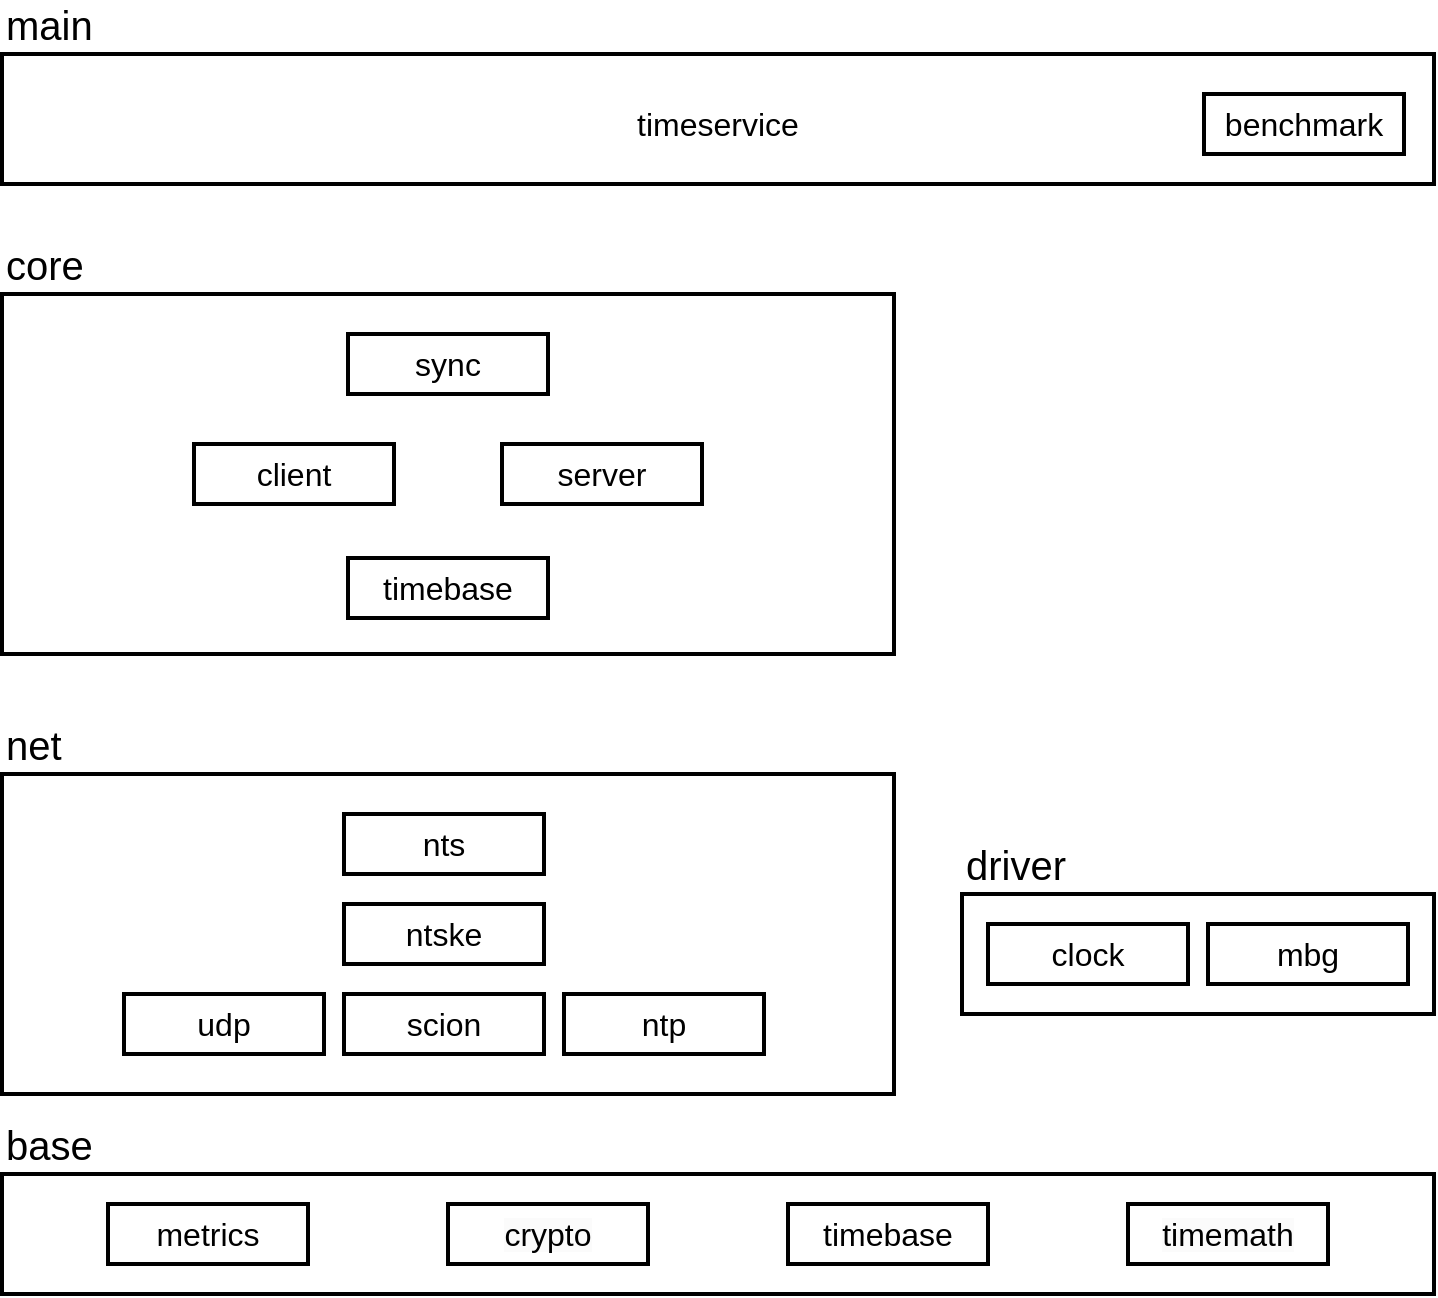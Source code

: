<mxfile version="22.0.0" type="device">
  <diagram name="Page-1" id="HTUwYHt3VzpCZc9oLMJZ">
    <mxGraphModel dx="794" dy="522" grid="1" gridSize="10" guides="1" tooltips="1" connect="1" arrows="1" fold="1" page="1" pageScale="1" pageWidth="827" pageHeight="1169" math="0" shadow="0">
      <root>
        <mxCell id="0" />
        <mxCell id="1" parent="0" />
        <mxCell id="_VvQWjx-WPApXE7I4COp-24" value="main" style="rounded=0;whiteSpace=wrap;html=1;labelBackgroundColor=none;labelPosition=center;verticalLabelPosition=top;align=left;verticalAlign=bottom;fontSize=20;strokeWidth=2;fillColor=none;" parent="1" vertex="1">
          <mxGeometry x="64" y="40" width="716" height="65" as="geometry" />
        </mxCell>
        <mxCell id="_VvQWjx-WPApXE7I4COp-27" value="core" style="rounded=0;whiteSpace=wrap;html=1;labelBackgroundColor=none;labelPosition=center;verticalLabelPosition=top;align=left;verticalAlign=bottom;fontSize=20;strokeWidth=2;fillColor=none;" parent="1" vertex="1">
          <mxGeometry x="64" y="160" width="446" height="180" as="geometry" />
        </mxCell>
        <mxCell id="_VvQWjx-WPApXE7I4COp-28" value="sync" style="text;html=1;fillColor=none;align=center;verticalAlign=middle;whiteSpace=wrap;rounded=0;strokeWidth=2;fontSize=16;labelBackgroundColor=none;strokeColor=default;" parent="1" vertex="1">
          <mxGeometry x="237" y="180" width="100" height="30" as="geometry" />
        </mxCell>
        <mxCell id="_VvQWjx-WPApXE7I4COp-44" value="client" style="text;html=1;fillColor=none;align=center;verticalAlign=middle;whiteSpace=wrap;rounded=0;strokeWidth=2;fontSize=16;labelBackgroundColor=none;strokeColor=default;" parent="1" vertex="1">
          <mxGeometry x="160" y="235" width="100" height="30" as="geometry" />
        </mxCell>
        <mxCell id="_VvQWjx-WPApXE7I4COp-45" value="timebase" style="text;html=1;fillColor=none;align=center;verticalAlign=middle;whiteSpace=wrap;rounded=0;strokeWidth=2;fontSize=16;labelBackgroundColor=none;strokeColor=default;" parent="1" vertex="1">
          <mxGeometry x="237" y="292" width="100" height="30" as="geometry" />
        </mxCell>
        <mxCell id="_VvQWjx-WPApXE7I4COp-46" value="server" style="text;html=1;fillColor=none;align=center;verticalAlign=middle;whiteSpace=wrap;rounded=0;strokeWidth=2;fontSize=16;labelBackgroundColor=none;strokeColor=default;" parent="1" vertex="1">
          <mxGeometry x="314" y="235" width="100" height="30" as="geometry" />
        </mxCell>
        <mxCell id="_VvQWjx-WPApXE7I4COp-16" value="net" style="rounded=0;whiteSpace=wrap;html=1;labelBackgroundColor=none;labelPosition=center;verticalLabelPosition=top;align=left;verticalAlign=bottom;fontSize=20;strokeWidth=2;fillColor=none;" parent="1" vertex="1">
          <mxGeometry x="64" y="400" width="446" height="160" as="geometry" />
        </mxCell>
        <mxCell id="_VvQWjx-WPApXE7I4COp-13" value="udp" style="text;html=1;fillColor=none;align=center;verticalAlign=middle;whiteSpace=wrap;rounded=0;strokeWidth=2;fontSize=16;labelBackgroundColor=none;strokeColor=default;" parent="1" vertex="1">
          <mxGeometry x="125" y="510" width="100" height="30" as="geometry" />
        </mxCell>
        <mxCell id="_VvQWjx-WPApXE7I4COp-14" value="scion" style="text;html=1;fillColor=none;align=center;verticalAlign=middle;whiteSpace=wrap;rounded=0;strokeWidth=2;fontSize=16;labelBackgroundColor=none;strokeColor=default;" parent="1" vertex="1">
          <mxGeometry x="235" y="510" width="100" height="30" as="geometry" />
        </mxCell>
        <mxCell id="_VvQWjx-WPApXE7I4COp-15" value="ntp" style="text;html=1;fillColor=none;align=center;verticalAlign=middle;whiteSpace=wrap;rounded=0;strokeWidth=2;fontSize=16;labelBackgroundColor=none;strokeColor=default;" parent="1" vertex="1">
          <mxGeometry x="345" y="510" width="100" height="30" as="geometry" />
        </mxCell>
        <mxCell id="_VvQWjx-WPApXE7I4COp-47" value="timeservice" style="text;html=1;strokeColor=none;fillColor=none;align=center;verticalAlign=middle;whiteSpace=wrap;rounded=0;fontSize=16;" parent="1" vertex="1">
          <mxGeometry x="392" y="60" width="60" height="30" as="geometry" />
        </mxCell>
        <mxCell id="_VvQWjx-WPApXE7I4COp-19" value="driver" style="rounded=0;whiteSpace=wrap;html=1;labelBackgroundColor=none;labelPosition=center;verticalLabelPosition=top;align=left;verticalAlign=bottom;fontSize=20;strokeWidth=2;fillColor=none;" parent="1" vertex="1">
          <mxGeometry x="544" y="460" width="236" height="60" as="geometry" />
        </mxCell>
        <mxCell id="_VvQWjx-WPApXE7I4COp-20" value="clock" style="text;html=1;fillColor=none;align=center;verticalAlign=middle;whiteSpace=wrap;rounded=0;strokeWidth=2;fontSize=16;labelBackgroundColor=none;strokeColor=default;" parent="1" vertex="1">
          <mxGeometry x="557" y="475" width="100" height="30" as="geometry" />
        </mxCell>
        <mxCell id="_VvQWjx-WPApXE7I4COp-21" value="mbg" style="text;html=1;fillColor=none;align=center;verticalAlign=middle;whiteSpace=wrap;rounded=0;strokeWidth=2;fontSize=16;labelBackgroundColor=none;strokeColor=default;" parent="1" vertex="1">
          <mxGeometry x="667" y="475" width="100" height="30" as="geometry" />
        </mxCell>
        <mxCell id="_VvQWjx-WPApXE7I4COp-10" value="base" style="rounded=0;whiteSpace=wrap;html=1;labelBackgroundColor=none;labelPosition=center;verticalLabelPosition=top;align=left;verticalAlign=bottom;fontSize=20;strokeWidth=2;fillColor=none;" parent="1" vertex="1">
          <mxGeometry x="64" y="600" width="716" height="60" as="geometry" />
        </mxCell>
        <mxCell id="_VvQWjx-WPApXE7I4COp-2" value="timebase" style="text;html=1;fillColor=none;align=center;verticalAlign=middle;whiteSpace=wrap;rounded=0;strokeWidth=2;fontSize=16;labelBackgroundColor=none;strokeColor=default;" parent="1" vertex="1">
          <mxGeometry x="457" y="615" width="100" height="30" as="geometry" />
        </mxCell>
        <mxCell id="_VvQWjx-WPApXE7I4COp-3" value="&lt;span style=&quot;caret-color: rgb(0, 0, 0); color: rgb(0, 0, 0); font-family: Helvetica; font-size: 16px; font-style: normal; font-variant-caps: normal; font-weight: 400; letter-spacing: normal; text-align: center; text-indent: 0px; text-transform: none; word-spacing: 0px; -webkit-text-stroke-width: 0px; background-color: rgb(251, 251, 251); text-decoration: none; float: none; display: inline !important;&quot;&gt;timemath&lt;/span&gt;" style="text;html=1;fillColor=none;align=center;verticalAlign=middle;whiteSpace=wrap;rounded=0;strokeWidth=2;fontSize=16;labelBackgroundColor=none;strokeColor=default;" parent="1" vertex="1">
          <mxGeometry x="627" y="615" width="100" height="30" as="geometry" />
        </mxCell>
        <mxCell id="_VvQWjx-WPApXE7I4COp-4" value="metrics" style="text;html=1;fillColor=none;align=center;verticalAlign=middle;whiteSpace=wrap;rounded=0;strokeWidth=2;fontSize=16;labelBackgroundColor=none;strokeColor=default;" parent="1" vertex="1">
          <mxGeometry x="117" y="615" width="100" height="30" as="geometry" />
        </mxCell>
        <mxCell id="xHCFgI9b48PevKOFVy4T-2" value="&lt;span style=&quot;caret-color: rgb(0, 0, 0); color: rgb(0, 0, 0); font-family: Helvetica; font-size: 16px; font-style: normal; font-variant-caps: normal; font-weight: 400; letter-spacing: normal; text-align: center; text-indent: 0px; text-transform: none; word-spacing: 0px; -webkit-text-stroke-width: 0px; background-color: rgb(251, 251, 251); text-decoration: none; float: none; display: inline !important;&quot;&gt;crypto&lt;/span&gt;" style="text;html=1;fillColor=none;align=center;verticalAlign=middle;whiteSpace=wrap;rounded=0;strokeWidth=2;fontSize=16;labelBackgroundColor=none;strokeColor=default;" parent="1" vertex="1">
          <mxGeometry x="287" y="615" width="100" height="30" as="geometry" />
        </mxCell>
        <mxCell id="xHCFgI9b48PevKOFVy4T-3" value="ntske" style="text;html=1;fillColor=none;align=center;verticalAlign=middle;whiteSpace=wrap;rounded=0;strokeWidth=2;fontSize=16;labelBackgroundColor=none;strokeColor=default;" parent="1" vertex="1">
          <mxGeometry x="235" y="465" width="100" height="30" as="geometry" />
        </mxCell>
        <mxCell id="xHCFgI9b48PevKOFVy4T-4" value="nts" style="text;html=1;fillColor=none;align=center;verticalAlign=middle;whiteSpace=wrap;rounded=0;strokeWidth=2;fontSize=16;labelBackgroundColor=none;strokeColor=default;" parent="1" vertex="1">
          <mxGeometry x="235" y="420" width="100" height="30" as="geometry" />
        </mxCell>
        <mxCell id="xHCFgI9b48PevKOFVy4T-5" value="benchmark" style="text;html=1;fillColor=none;align=center;verticalAlign=middle;whiteSpace=wrap;rounded=0;strokeWidth=2;fontSize=16;labelBackgroundColor=none;strokeColor=default;" parent="1" vertex="1">
          <mxGeometry x="665" y="60" width="100" height="30" as="geometry" />
        </mxCell>
      </root>
    </mxGraphModel>
  </diagram>
</mxfile>
